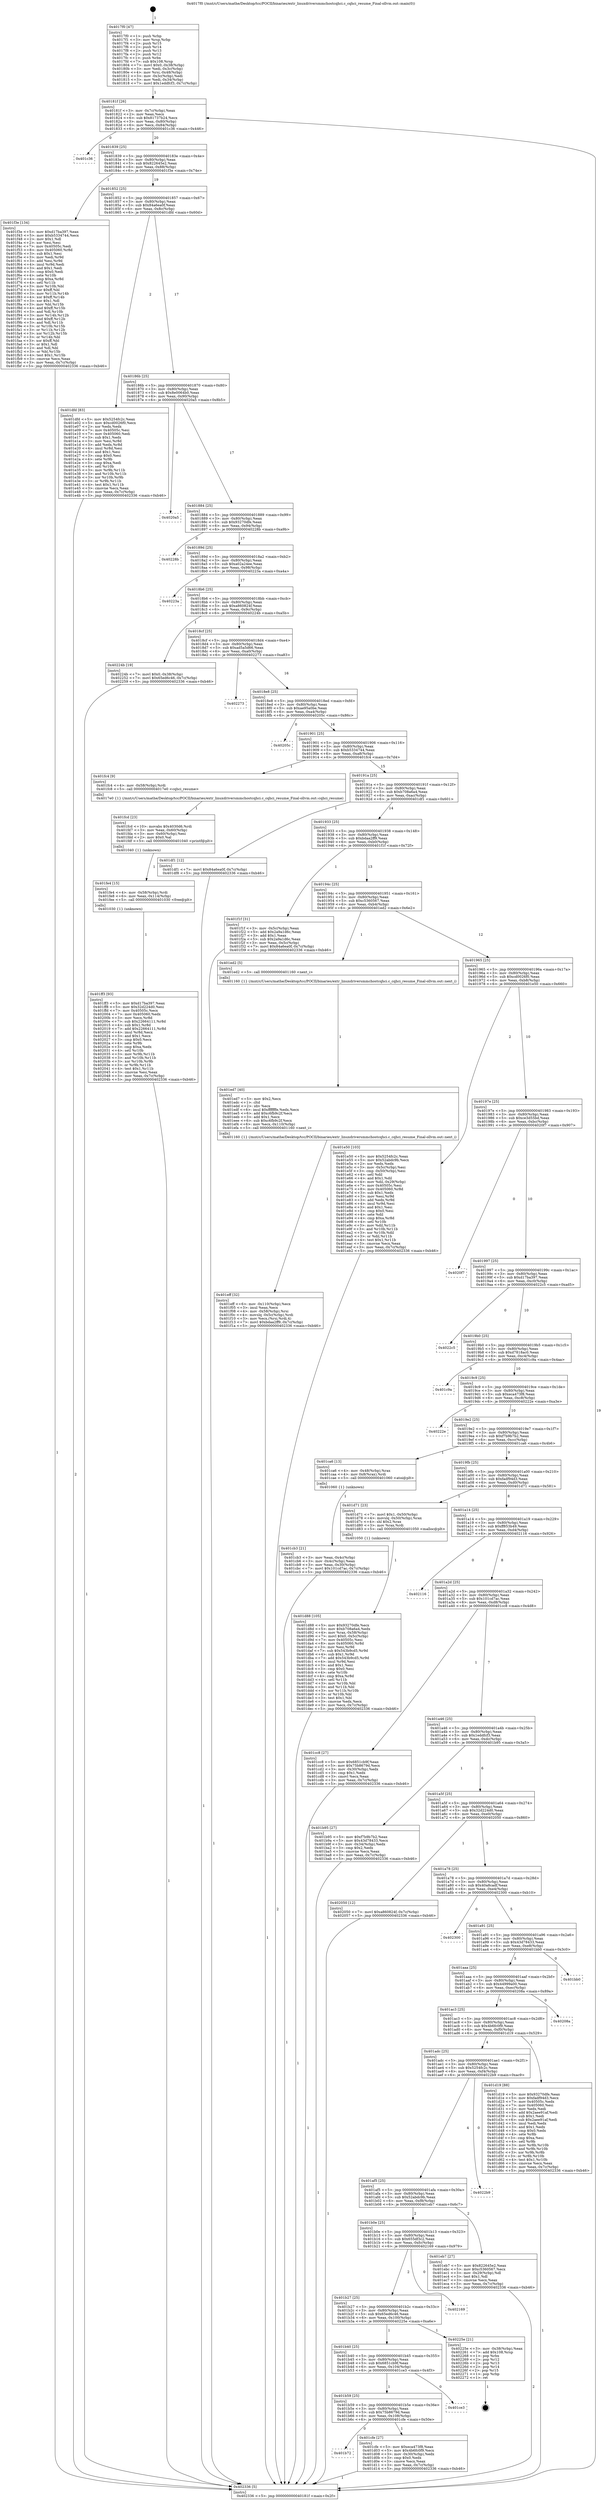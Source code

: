 digraph "0x4017f0" {
  label = "0x4017f0 (/mnt/c/Users/mathe/Desktop/tcc/POCII/binaries/extr_linuxdriversmmchostcqhci.c_cqhci_resume_Final-ollvm.out::main(0))"
  labelloc = "t"
  node[shape=record]

  Entry [label="",width=0.3,height=0.3,shape=circle,fillcolor=black,style=filled]
  "0x40181f" [label="{
     0x40181f [26]\l
     | [instrs]\l
     &nbsp;&nbsp;0x40181f \<+3\>: mov -0x7c(%rbp),%eax\l
     &nbsp;&nbsp;0x401822 \<+2\>: mov %eax,%ecx\l
     &nbsp;&nbsp;0x401824 \<+6\>: sub $0x81737b24,%ecx\l
     &nbsp;&nbsp;0x40182a \<+3\>: mov %eax,-0x80(%rbp)\l
     &nbsp;&nbsp;0x40182d \<+6\>: mov %ecx,-0x84(%rbp)\l
     &nbsp;&nbsp;0x401833 \<+6\>: je 0000000000401c36 \<main+0x446\>\l
  }"]
  "0x401c36" [label="{
     0x401c36\l
  }", style=dashed]
  "0x401839" [label="{
     0x401839 [25]\l
     | [instrs]\l
     &nbsp;&nbsp;0x401839 \<+5\>: jmp 000000000040183e \<main+0x4e\>\l
     &nbsp;&nbsp;0x40183e \<+3\>: mov -0x80(%rbp),%eax\l
     &nbsp;&nbsp;0x401841 \<+5\>: sub $0x822645e2,%eax\l
     &nbsp;&nbsp;0x401846 \<+6\>: mov %eax,-0x88(%rbp)\l
     &nbsp;&nbsp;0x40184c \<+6\>: je 0000000000401f3e \<main+0x74e\>\l
  }"]
  Exit [label="",width=0.3,height=0.3,shape=circle,fillcolor=black,style=filled,peripheries=2]
  "0x401f3e" [label="{
     0x401f3e [134]\l
     | [instrs]\l
     &nbsp;&nbsp;0x401f3e \<+5\>: mov $0xd17ba397,%eax\l
     &nbsp;&nbsp;0x401f43 \<+5\>: mov $0xb5334744,%ecx\l
     &nbsp;&nbsp;0x401f48 \<+2\>: mov $0x1,%dl\l
     &nbsp;&nbsp;0x401f4a \<+2\>: xor %esi,%esi\l
     &nbsp;&nbsp;0x401f4c \<+7\>: mov 0x40505c,%edi\l
     &nbsp;&nbsp;0x401f53 \<+8\>: mov 0x405060,%r8d\l
     &nbsp;&nbsp;0x401f5b \<+3\>: sub $0x1,%esi\l
     &nbsp;&nbsp;0x401f5e \<+3\>: mov %edi,%r9d\l
     &nbsp;&nbsp;0x401f61 \<+3\>: add %esi,%r9d\l
     &nbsp;&nbsp;0x401f64 \<+4\>: imul %r9d,%edi\l
     &nbsp;&nbsp;0x401f68 \<+3\>: and $0x1,%edi\l
     &nbsp;&nbsp;0x401f6b \<+3\>: cmp $0x0,%edi\l
     &nbsp;&nbsp;0x401f6e \<+4\>: sete %r10b\l
     &nbsp;&nbsp;0x401f72 \<+4\>: cmp $0xa,%r8d\l
     &nbsp;&nbsp;0x401f76 \<+4\>: setl %r11b\l
     &nbsp;&nbsp;0x401f7a \<+3\>: mov %r10b,%bl\l
     &nbsp;&nbsp;0x401f7d \<+3\>: xor $0xff,%bl\l
     &nbsp;&nbsp;0x401f80 \<+3\>: mov %r11b,%r14b\l
     &nbsp;&nbsp;0x401f83 \<+4\>: xor $0xff,%r14b\l
     &nbsp;&nbsp;0x401f87 \<+3\>: xor $0x1,%dl\l
     &nbsp;&nbsp;0x401f8a \<+3\>: mov %bl,%r15b\l
     &nbsp;&nbsp;0x401f8d \<+4\>: and $0xff,%r15b\l
     &nbsp;&nbsp;0x401f91 \<+3\>: and %dl,%r10b\l
     &nbsp;&nbsp;0x401f94 \<+3\>: mov %r14b,%r12b\l
     &nbsp;&nbsp;0x401f97 \<+4\>: and $0xff,%r12b\l
     &nbsp;&nbsp;0x401f9b \<+3\>: and %dl,%r11b\l
     &nbsp;&nbsp;0x401f9e \<+3\>: or %r10b,%r15b\l
     &nbsp;&nbsp;0x401fa1 \<+3\>: or %r11b,%r12b\l
     &nbsp;&nbsp;0x401fa4 \<+3\>: xor %r12b,%r15b\l
     &nbsp;&nbsp;0x401fa7 \<+3\>: or %r14b,%bl\l
     &nbsp;&nbsp;0x401faa \<+3\>: xor $0xff,%bl\l
     &nbsp;&nbsp;0x401fad \<+3\>: or $0x1,%dl\l
     &nbsp;&nbsp;0x401fb0 \<+2\>: and %dl,%bl\l
     &nbsp;&nbsp;0x401fb2 \<+3\>: or %bl,%r15b\l
     &nbsp;&nbsp;0x401fb5 \<+4\>: test $0x1,%r15b\l
     &nbsp;&nbsp;0x401fb9 \<+3\>: cmovne %ecx,%eax\l
     &nbsp;&nbsp;0x401fbc \<+3\>: mov %eax,-0x7c(%rbp)\l
     &nbsp;&nbsp;0x401fbf \<+5\>: jmp 0000000000402336 \<main+0xb46\>\l
  }"]
  "0x401852" [label="{
     0x401852 [25]\l
     | [instrs]\l
     &nbsp;&nbsp;0x401852 \<+5\>: jmp 0000000000401857 \<main+0x67\>\l
     &nbsp;&nbsp;0x401857 \<+3\>: mov -0x80(%rbp),%eax\l
     &nbsp;&nbsp;0x40185a \<+5\>: sub $0x84a6ea0f,%eax\l
     &nbsp;&nbsp;0x40185f \<+6\>: mov %eax,-0x8c(%rbp)\l
     &nbsp;&nbsp;0x401865 \<+6\>: je 0000000000401dfd \<main+0x60d\>\l
  }"]
  "0x401ff3" [label="{
     0x401ff3 [93]\l
     | [instrs]\l
     &nbsp;&nbsp;0x401ff3 \<+5\>: mov $0xd17ba397,%eax\l
     &nbsp;&nbsp;0x401ff8 \<+5\>: mov $0x32d224d0,%esi\l
     &nbsp;&nbsp;0x401ffd \<+7\>: mov 0x40505c,%ecx\l
     &nbsp;&nbsp;0x402004 \<+7\>: mov 0x405060,%edx\l
     &nbsp;&nbsp;0x40200b \<+3\>: mov %ecx,%r8d\l
     &nbsp;&nbsp;0x40200e \<+7\>: sub $0x22664111,%r8d\l
     &nbsp;&nbsp;0x402015 \<+4\>: sub $0x1,%r8d\l
     &nbsp;&nbsp;0x402019 \<+7\>: add $0x22664111,%r8d\l
     &nbsp;&nbsp;0x402020 \<+4\>: imul %r8d,%ecx\l
     &nbsp;&nbsp;0x402024 \<+3\>: and $0x1,%ecx\l
     &nbsp;&nbsp;0x402027 \<+3\>: cmp $0x0,%ecx\l
     &nbsp;&nbsp;0x40202a \<+4\>: sete %r9b\l
     &nbsp;&nbsp;0x40202e \<+3\>: cmp $0xa,%edx\l
     &nbsp;&nbsp;0x402031 \<+4\>: setl %r10b\l
     &nbsp;&nbsp;0x402035 \<+3\>: mov %r9b,%r11b\l
     &nbsp;&nbsp;0x402038 \<+3\>: and %r10b,%r11b\l
     &nbsp;&nbsp;0x40203b \<+3\>: xor %r10b,%r9b\l
     &nbsp;&nbsp;0x40203e \<+3\>: or %r9b,%r11b\l
     &nbsp;&nbsp;0x402041 \<+4\>: test $0x1,%r11b\l
     &nbsp;&nbsp;0x402045 \<+3\>: cmovne %esi,%eax\l
     &nbsp;&nbsp;0x402048 \<+3\>: mov %eax,-0x7c(%rbp)\l
     &nbsp;&nbsp;0x40204b \<+5\>: jmp 0000000000402336 \<main+0xb46\>\l
  }"]
  "0x401dfd" [label="{
     0x401dfd [83]\l
     | [instrs]\l
     &nbsp;&nbsp;0x401dfd \<+5\>: mov $0x5254fc2c,%eax\l
     &nbsp;&nbsp;0x401e02 \<+5\>: mov $0xcd0026f0,%ecx\l
     &nbsp;&nbsp;0x401e07 \<+2\>: xor %edx,%edx\l
     &nbsp;&nbsp;0x401e09 \<+7\>: mov 0x40505c,%esi\l
     &nbsp;&nbsp;0x401e10 \<+7\>: mov 0x405060,%edi\l
     &nbsp;&nbsp;0x401e17 \<+3\>: sub $0x1,%edx\l
     &nbsp;&nbsp;0x401e1a \<+3\>: mov %esi,%r8d\l
     &nbsp;&nbsp;0x401e1d \<+3\>: add %edx,%r8d\l
     &nbsp;&nbsp;0x401e20 \<+4\>: imul %r8d,%esi\l
     &nbsp;&nbsp;0x401e24 \<+3\>: and $0x1,%esi\l
     &nbsp;&nbsp;0x401e27 \<+3\>: cmp $0x0,%esi\l
     &nbsp;&nbsp;0x401e2a \<+4\>: sete %r9b\l
     &nbsp;&nbsp;0x401e2e \<+3\>: cmp $0xa,%edi\l
     &nbsp;&nbsp;0x401e31 \<+4\>: setl %r10b\l
     &nbsp;&nbsp;0x401e35 \<+3\>: mov %r9b,%r11b\l
     &nbsp;&nbsp;0x401e38 \<+3\>: and %r10b,%r11b\l
     &nbsp;&nbsp;0x401e3b \<+3\>: xor %r10b,%r9b\l
     &nbsp;&nbsp;0x401e3e \<+3\>: or %r9b,%r11b\l
     &nbsp;&nbsp;0x401e41 \<+4\>: test $0x1,%r11b\l
     &nbsp;&nbsp;0x401e45 \<+3\>: cmovne %ecx,%eax\l
     &nbsp;&nbsp;0x401e48 \<+3\>: mov %eax,-0x7c(%rbp)\l
     &nbsp;&nbsp;0x401e4b \<+5\>: jmp 0000000000402336 \<main+0xb46\>\l
  }"]
  "0x40186b" [label="{
     0x40186b [25]\l
     | [instrs]\l
     &nbsp;&nbsp;0x40186b \<+5\>: jmp 0000000000401870 \<main+0x80\>\l
     &nbsp;&nbsp;0x401870 \<+3\>: mov -0x80(%rbp),%eax\l
     &nbsp;&nbsp;0x401873 \<+5\>: sub $0x8e0064b0,%eax\l
     &nbsp;&nbsp;0x401878 \<+6\>: mov %eax,-0x90(%rbp)\l
     &nbsp;&nbsp;0x40187e \<+6\>: je 00000000004020a5 \<main+0x8b5\>\l
  }"]
  "0x401fe4" [label="{
     0x401fe4 [15]\l
     | [instrs]\l
     &nbsp;&nbsp;0x401fe4 \<+4\>: mov -0x58(%rbp),%rdi\l
     &nbsp;&nbsp;0x401fe8 \<+6\>: mov %eax,-0x114(%rbp)\l
     &nbsp;&nbsp;0x401fee \<+5\>: call 0000000000401030 \<free@plt\>\l
     | [calls]\l
     &nbsp;&nbsp;0x401030 \{1\} (unknown)\l
  }"]
  "0x4020a5" [label="{
     0x4020a5\l
  }", style=dashed]
  "0x401884" [label="{
     0x401884 [25]\l
     | [instrs]\l
     &nbsp;&nbsp;0x401884 \<+5\>: jmp 0000000000401889 \<main+0x99\>\l
     &nbsp;&nbsp;0x401889 \<+3\>: mov -0x80(%rbp),%eax\l
     &nbsp;&nbsp;0x40188c \<+5\>: sub $0x93270dfe,%eax\l
     &nbsp;&nbsp;0x401891 \<+6\>: mov %eax,-0x94(%rbp)\l
     &nbsp;&nbsp;0x401897 \<+6\>: je 000000000040228b \<main+0xa9b\>\l
  }"]
  "0x401fcd" [label="{
     0x401fcd [23]\l
     | [instrs]\l
     &nbsp;&nbsp;0x401fcd \<+10\>: movabs $0x4030d6,%rdi\l
     &nbsp;&nbsp;0x401fd7 \<+3\>: mov %eax,-0x60(%rbp)\l
     &nbsp;&nbsp;0x401fda \<+3\>: mov -0x60(%rbp),%esi\l
     &nbsp;&nbsp;0x401fdd \<+2\>: mov $0x0,%al\l
     &nbsp;&nbsp;0x401fdf \<+5\>: call 0000000000401040 \<printf@plt\>\l
     | [calls]\l
     &nbsp;&nbsp;0x401040 \{1\} (unknown)\l
  }"]
  "0x40228b" [label="{
     0x40228b\l
  }", style=dashed]
  "0x40189d" [label="{
     0x40189d [25]\l
     | [instrs]\l
     &nbsp;&nbsp;0x40189d \<+5\>: jmp 00000000004018a2 \<main+0xb2\>\l
     &nbsp;&nbsp;0x4018a2 \<+3\>: mov -0x80(%rbp),%eax\l
     &nbsp;&nbsp;0x4018a5 \<+5\>: sub $0xa02a24ee,%eax\l
     &nbsp;&nbsp;0x4018aa \<+6\>: mov %eax,-0x98(%rbp)\l
     &nbsp;&nbsp;0x4018b0 \<+6\>: je 000000000040223a \<main+0xa4a\>\l
  }"]
  "0x401eff" [label="{
     0x401eff [32]\l
     | [instrs]\l
     &nbsp;&nbsp;0x401eff \<+6\>: mov -0x110(%rbp),%ecx\l
     &nbsp;&nbsp;0x401f05 \<+3\>: imul %eax,%ecx\l
     &nbsp;&nbsp;0x401f08 \<+4\>: mov -0x58(%rbp),%rsi\l
     &nbsp;&nbsp;0x401f0c \<+4\>: movslq -0x5c(%rbp),%rdi\l
     &nbsp;&nbsp;0x401f10 \<+3\>: mov %ecx,(%rsi,%rdi,4)\l
     &nbsp;&nbsp;0x401f13 \<+7\>: movl $0xbdaa2ff9,-0x7c(%rbp)\l
     &nbsp;&nbsp;0x401f1a \<+5\>: jmp 0000000000402336 \<main+0xb46\>\l
  }"]
  "0x40223a" [label="{
     0x40223a\l
  }", style=dashed]
  "0x4018b6" [label="{
     0x4018b6 [25]\l
     | [instrs]\l
     &nbsp;&nbsp;0x4018b6 \<+5\>: jmp 00000000004018bb \<main+0xcb\>\l
     &nbsp;&nbsp;0x4018bb \<+3\>: mov -0x80(%rbp),%eax\l
     &nbsp;&nbsp;0x4018be \<+5\>: sub $0xa860824f,%eax\l
     &nbsp;&nbsp;0x4018c3 \<+6\>: mov %eax,-0x9c(%rbp)\l
     &nbsp;&nbsp;0x4018c9 \<+6\>: je 000000000040224b \<main+0xa5b\>\l
  }"]
  "0x401ed7" [label="{
     0x401ed7 [40]\l
     | [instrs]\l
     &nbsp;&nbsp;0x401ed7 \<+5\>: mov $0x2,%ecx\l
     &nbsp;&nbsp;0x401edc \<+1\>: cltd\l
     &nbsp;&nbsp;0x401edd \<+2\>: idiv %ecx\l
     &nbsp;&nbsp;0x401edf \<+6\>: imul $0xfffffffe,%edx,%ecx\l
     &nbsp;&nbsp;0x401ee5 \<+6\>: add $0xc6fb9c2f,%ecx\l
     &nbsp;&nbsp;0x401eeb \<+3\>: add $0x1,%ecx\l
     &nbsp;&nbsp;0x401eee \<+6\>: sub $0xc6fb9c2f,%ecx\l
     &nbsp;&nbsp;0x401ef4 \<+6\>: mov %ecx,-0x110(%rbp)\l
     &nbsp;&nbsp;0x401efa \<+5\>: call 0000000000401160 \<next_i\>\l
     | [calls]\l
     &nbsp;&nbsp;0x401160 \{1\} (/mnt/c/Users/mathe/Desktop/tcc/POCII/binaries/extr_linuxdriversmmchostcqhci.c_cqhci_resume_Final-ollvm.out::next_i)\l
  }"]
  "0x40224b" [label="{
     0x40224b [19]\l
     | [instrs]\l
     &nbsp;&nbsp;0x40224b \<+7\>: movl $0x0,-0x38(%rbp)\l
     &nbsp;&nbsp;0x402252 \<+7\>: movl $0x65ed6c46,-0x7c(%rbp)\l
     &nbsp;&nbsp;0x402259 \<+5\>: jmp 0000000000402336 \<main+0xb46\>\l
  }"]
  "0x4018cf" [label="{
     0x4018cf [25]\l
     | [instrs]\l
     &nbsp;&nbsp;0x4018cf \<+5\>: jmp 00000000004018d4 \<main+0xe4\>\l
     &nbsp;&nbsp;0x4018d4 \<+3\>: mov -0x80(%rbp),%eax\l
     &nbsp;&nbsp;0x4018d7 \<+5\>: sub $0xad5a5d66,%eax\l
     &nbsp;&nbsp;0x4018dc \<+6\>: mov %eax,-0xa0(%rbp)\l
     &nbsp;&nbsp;0x4018e2 \<+6\>: je 0000000000402273 \<main+0xa83\>\l
  }"]
  "0x401d88" [label="{
     0x401d88 [105]\l
     | [instrs]\l
     &nbsp;&nbsp;0x401d88 \<+5\>: mov $0x93270dfe,%ecx\l
     &nbsp;&nbsp;0x401d8d \<+5\>: mov $0xb708a6a4,%edx\l
     &nbsp;&nbsp;0x401d92 \<+4\>: mov %rax,-0x58(%rbp)\l
     &nbsp;&nbsp;0x401d96 \<+7\>: movl $0x0,-0x5c(%rbp)\l
     &nbsp;&nbsp;0x401d9d \<+7\>: mov 0x40505c,%esi\l
     &nbsp;&nbsp;0x401da4 \<+8\>: mov 0x405060,%r8d\l
     &nbsp;&nbsp;0x401dac \<+3\>: mov %esi,%r9d\l
     &nbsp;&nbsp;0x401daf \<+7\>: sub $0x543b9cd5,%r9d\l
     &nbsp;&nbsp;0x401db6 \<+4\>: sub $0x1,%r9d\l
     &nbsp;&nbsp;0x401dba \<+7\>: add $0x543b9cd5,%r9d\l
     &nbsp;&nbsp;0x401dc1 \<+4\>: imul %r9d,%esi\l
     &nbsp;&nbsp;0x401dc5 \<+3\>: and $0x1,%esi\l
     &nbsp;&nbsp;0x401dc8 \<+3\>: cmp $0x0,%esi\l
     &nbsp;&nbsp;0x401dcb \<+4\>: sete %r10b\l
     &nbsp;&nbsp;0x401dcf \<+4\>: cmp $0xa,%r8d\l
     &nbsp;&nbsp;0x401dd3 \<+4\>: setl %r11b\l
     &nbsp;&nbsp;0x401dd7 \<+3\>: mov %r10b,%bl\l
     &nbsp;&nbsp;0x401dda \<+3\>: and %r11b,%bl\l
     &nbsp;&nbsp;0x401ddd \<+3\>: xor %r11b,%r10b\l
     &nbsp;&nbsp;0x401de0 \<+3\>: or %r10b,%bl\l
     &nbsp;&nbsp;0x401de3 \<+3\>: test $0x1,%bl\l
     &nbsp;&nbsp;0x401de6 \<+3\>: cmovne %edx,%ecx\l
     &nbsp;&nbsp;0x401de9 \<+3\>: mov %ecx,-0x7c(%rbp)\l
     &nbsp;&nbsp;0x401dec \<+5\>: jmp 0000000000402336 \<main+0xb46\>\l
  }"]
  "0x402273" [label="{
     0x402273\l
  }", style=dashed]
  "0x4018e8" [label="{
     0x4018e8 [25]\l
     | [instrs]\l
     &nbsp;&nbsp;0x4018e8 \<+5\>: jmp 00000000004018ed \<main+0xfd\>\l
     &nbsp;&nbsp;0x4018ed \<+3\>: mov -0x80(%rbp),%eax\l
     &nbsp;&nbsp;0x4018f0 \<+5\>: sub $0xae95a0be,%eax\l
     &nbsp;&nbsp;0x4018f5 \<+6\>: mov %eax,-0xa4(%rbp)\l
     &nbsp;&nbsp;0x4018fb \<+6\>: je 000000000040205c \<main+0x86c\>\l
  }"]
  "0x401b72" [label="{
     0x401b72\l
  }", style=dashed]
  "0x40205c" [label="{
     0x40205c\l
  }", style=dashed]
  "0x401901" [label="{
     0x401901 [25]\l
     | [instrs]\l
     &nbsp;&nbsp;0x401901 \<+5\>: jmp 0000000000401906 \<main+0x116\>\l
     &nbsp;&nbsp;0x401906 \<+3\>: mov -0x80(%rbp),%eax\l
     &nbsp;&nbsp;0x401909 \<+5\>: sub $0xb5334744,%eax\l
     &nbsp;&nbsp;0x40190e \<+6\>: mov %eax,-0xa8(%rbp)\l
     &nbsp;&nbsp;0x401914 \<+6\>: je 0000000000401fc4 \<main+0x7d4\>\l
  }"]
  "0x401cfe" [label="{
     0x401cfe [27]\l
     | [instrs]\l
     &nbsp;&nbsp;0x401cfe \<+5\>: mov $0xeca473f8,%eax\l
     &nbsp;&nbsp;0x401d03 \<+5\>: mov $0x4b6fc0f9,%ecx\l
     &nbsp;&nbsp;0x401d08 \<+3\>: mov -0x30(%rbp),%edx\l
     &nbsp;&nbsp;0x401d0b \<+3\>: cmp $0x0,%edx\l
     &nbsp;&nbsp;0x401d0e \<+3\>: cmove %ecx,%eax\l
     &nbsp;&nbsp;0x401d11 \<+3\>: mov %eax,-0x7c(%rbp)\l
     &nbsp;&nbsp;0x401d14 \<+5\>: jmp 0000000000402336 \<main+0xb46\>\l
  }"]
  "0x401fc4" [label="{
     0x401fc4 [9]\l
     | [instrs]\l
     &nbsp;&nbsp;0x401fc4 \<+4\>: mov -0x58(%rbp),%rdi\l
     &nbsp;&nbsp;0x401fc8 \<+5\>: call 00000000004017e0 \<cqhci_resume\>\l
     | [calls]\l
     &nbsp;&nbsp;0x4017e0 \{1\} (/mnt/c/Users/mathe/Desktop/tcc/POCII/binaries/extr_linuxdriversmmchostcqhci.c_cqhci_resume_Final-ollvm.out::cqhci_resume)\l
  }"]
  "0x40191a" [label="{
     0x40191a [25]\l
     | [instrs]\l
     &nbsp;&nbsp;0x40191a \<+5\>: jmp 000000000040191f \<main+0x12f\>\l
     &nbsp;&nbsp;0x40191f \<+3\>: mov -0x80(%rbp),%eax\l
     &nbsp;&nbsp;0x401922 \<+5\>: sub $0xb708a6a4,%eax\l
     &nbsp;&nbsp;0x401927 \<+6\>: mov %eax,-0xac(%rbp)\l
     &nbsp;&nbsp;0x40192d \<+6\>: je 0000000000401df1 \<main+0x601\>\l
  }"]
  "0x401b59" [label="{
     0x401b59 [25]\l
     | [instrs]\l
     &nbsp;&nbsp;0x401b59 \<+5\>: jmp 0000000000401b5e \<main+0x36e\>\l
     &nbsp;&nbsp;0x401b5e \<+3\>: mov -0x80(%rbp),%eax\l
     &nbsp;&nbsp;0x401b61 \<+5\>: sub $0x75b8679d,%eax\l
     &nbsp;&nbsp;0x401b66 \<+6\>: mov %eax,-0x108(%rbp)\l
     &nbsp;&nbsp;0x401b6c \<+6\>: je 0000000000401cfe \<main+0x50e\>\l
  }"]
  "0x401df1" [label="{
     0x401df1 [12]\l
     | [instrs]\l
     &nbsp;&nbsp;0x401df1 \<+7\>: movl $0x84a6ea0f,-0x7c(%rbp)\l
     &nbsp;&nbsp;0x401df8 \<+5\>: jmp 0000000000402336 \<main+0xb46\>\l
  }"]
  "0x401933" [label="{
     0x401933 [25]\l
     | [instrs]\l
     &nbsp;&nbsp;0x401933 \<+5\>: jmp 0000000000401938 \<main+0x148\>\l
     &nbsp;&nbsp;0x401938 \<+3\>: mov -0x80(%rbp),%eax\l
     &nbsp;&nbsp;0x40193b \<+5\>: sub $0xbdaa2ff9,%eax\l
     &nbsp;&nbsp;0x401940 \<+6\>: mov %eax,-0xb0(%rbp)\l
     &nbsp;&nbsp;0x401946 \<+6\>: je 0000000000401f1f \<main+0x72f\>\l
  }"]
  "0x401ce3" [label="{
     0x401ce3\l
  }", style=dashed]
  "0x401f1f" [label="{
     0x401f1f [31]\l
     | [instrs]\l
     &nbsp;&nbsp;0x401f1f \<+3\>: mov -0x5c(%rbp),%eax\l
     &nbsp;&nbsp;0x401f22 \<+5\>: add $0x2a9a1d6c,%eax\l
     &nbsp;&nbsp;0x401f27 \<+3\>: add $0x1,%eax\l
     &nbsp;&nbsp;0x401f2a \<+5\>: sub $0x2a9a1d6c,%eax\l
     &nbsp;&nbsp;0x401f2f \<+3\>: mov %eax,-0x5c(%rbp)\l
     &nbsp;&nbsp;0x401f32 \<+7\>: movl $0x84a6ea0f,-0x7c(%rbp)\l
     &nbsp;&nbsp;0x401f39 \<+5\>: jmp 0000000000402336 \<main+0xb46\>\l
  }"]
  "0x40194c" [label="{
     0x40194c [25]\l
     | [instrs]\l
     &nbsp;&nbsp;0x40194c \<+5\>: jmp 0000000000401951 \<main+0x161\>\l
     &nbsp;&nbsp;0x401951 \<+3\>: mov -0x80(%rbp),%eax\l
     &nbsp;&nbsp;0x401954 \<+5\>: sub $0xc5360567,%eax\l
     &nbsp;&nbsp;0x401959 \<+6\>: mov %eax,-0xb4(%rbp)\l
     &nbsp;&nbsp;0x40195f \<+6\>: je 0000000000401ed2 \<main+0x6e2\>\l
  }"]
  "0x401b40" [label="{
     0x401b40 [25]\l
     | [instrs]\l
     &nbsp;&nbsp;0x401b40 \<+5\>: jmp 0000000000401b45 \<main+0x355\>\l
     &nbsp;&nbsp;0x401b45 \<+3\>: mov -0x80(%rbp),%eax\l
     &nbsp;&nbsp;0x401b48 \<+5\>: sub $0x6851cb9f,%eax\l
     &nbsp;&nbsp;0x401b4d \<+6\>: mov %eax,-0x104(%rbp)\l
     &nbsp;&nbsp;0x401b53 \<+6\>: je 0000000000401ce3 \<main+0x4f3\>\l
  }"]
  "0x401ed2" [label="{
     0x401ed2 [5]\l
     | [instrs]\l
     &nbsp;&nbsp;0x401ed2 \<+5\>: call 0000000000401160 \<next_i\>\l
     | [calls]\l
     &nbsp;&nbsp;0x401160 \{1\} (/mnt/c/Users/mathe/Desktop/tcc/POCII/binaries/extr_linuxdriversmmchostcqhci.c_cqhci_resume_Final-ollvm.out::next_i)\l
  }"]
  "0x401965" [label="{
     0x401965 [25]\l
     | [instrs]\l
     &nbsp;&nbsp;0x401965 \<+5\>: jmp 000000000040196a \<main+0x17a\>\l
     &nbsp;&nbsp;0x40196a \<+3\>: mov -0x80(%rbp),%eax\l
     &nbsp;&nbsp;0x40196d \<+5\>: sub $0xcd0026f0,%eax\l
     &nbsp;&nbsp;0x401972 \<+6\>: mov %eax,-0xb8(%rbp)\l
     &nbsp;&nbsp;0x401978 \<+6\>: je 0000000000401e50 \<main+0x660\>\l
  }"]
  "0x40225e" [label="{
     0x40225e [21]\l
     | [instrs]\l
     &nbsp;&nbsp;0x40225e \<+3\>: mov -0x38(%rbp),%eax\l
     &nbsp;&nbsp;0x402261 \<+7\>: add $0x108,%rsp\l
     &nbsp;&nbsp;0x402268 \<+1\>: pop %rbx\l
     &nbsp;&nbsp;0x402269 \<+2\>: pop %r12\l
     &nbsp;&nbsp;0x40226b \<+2\>: pop %r13\l
     &nbsp;&nbsp;0x40226d \<+2\>: pop %r14\l
     &nbsp;&nbsp;0x40226f \<+2\>: pop %r15\l
     &nbsp;&nbsp;0x402271 \<+1\>: pop %rbp\l
     &nbsp;&nbsp;0x402272 \<+1\>: ret\l
  }"]
  "0x401e50" [label="{
     0x401e50 [103]\l
     | [instrs]\l
     &nbsp;&nbsp;0x401e50 \<+5\>: mov $0x5254fc2c,%eax\l
     &nbsp;&nbsp;0x401e55 \<+5\>: mov $0x52abdc9b,%ecx\l
     &nbsp;&nbsp;0x401e5a \<+2\>: xor %edx,%edx\l
     &nbsp;&nbsp;0x401e5c \<+3\>: mov -0x5c(%rbp),%esi\l
     &nbsp;&nbsp;0x401e5f \<+3\>: cmp -0x50(%rbp),%esi\l
     &nbsp;&nbsp;0x401e62 \<+4\>: setl %dil\l
     &nbsp;&nbsp;0x401e66 \<+4\>: and $0x1,%dil\l
     &nbsp;&nbsp;0x401e6a \<+4\>: mov %dil,-0x29(%rbp)\l
     &nbsp;&nbsp;0x401e6e \<+7\>: mov 0x40505c,%esi\l
     &nbsp;&nbsp;0x401e75 \<+8\>: mov 0x405060,%r8d\l
     &nbsp;&nbsp;0x401e7d \<+3\>: sub $0x1,%edx\l
     &nbsp;&nbsp;0x401e80 \<+3\>: mov %esi,%r9d\l
     &nbsp;&nbsp;0x401e83 \<+3\>: add %edx,%r9d\l
     &nbsp;&nbsp;0x401e86 \<+4\>: imul %r9d,%esi\l
     &nbsp;&nbsp;0x401e8a \<+3\>: and $0x1,%esi\l
     &nbsp;&nbsp;0x401e8d \<+3\>: cmp $0x0,%esi\l
     &nbsp;&nbsp;0x401e90 \<+4\>: sete %dil\l
     &nbsp;&nbsp;0x401e94 \<+4\>: cmp $0xa,%r8d\l
     &nbsp;&nbsp;0x401e98 \<+4\>: setl %r10b\l
     &nbsp;&nbsp;0x401e9c \<+3\>: mov %dil,%r11b\l
     &nbsp;&nbsp;0x401e9f \<+3\>: and %r10b,%r11b\l
     &nbsp;&nbsp;0x401ea2 \<+3\>: xor %r10b,%dil\l
     &nbsp;&nbsp;0x401ea5 \<+3\>: or %dil,%r11b\l
     &nbsp;&nbsp;0x401ea8 \<+4\>: test $0x1,%r11b\l
     &nbsp;&nbsp;0x401eac \<+3\>: cmovne %ecx,%eax\l
     &nbsp;&nbsp;0x401eaf \<+3\>: mov %eax,-0x7c(%rbp)\l
     &nbsp;&nbsp;0x401eb2 \<+5\>: jmp 0000000000402336 \<main+0xb46\>\l
  }"]
  "0x40197e" [label="{
     0x40197e [25]\l
     | [instrs]\l
     &nbsp;&nbsp;0x40197e \<+5\>: jmp 0000000000401983 \<main+0x193\>\l
     &nbsp;&nbsp;0x401983 \<+3\>: mov -0x80(%rbp),%eax\l
     &nbsp;&nbsp;0x401986 \<+5\>: sub $0xce3d55bd,%eax\l
     &nbsp;&nbsp;0x40198b \<+6\>: mov %eax,-0xbc(%rbp)\l
     &nbsp;&nbsp;0x401991 \<+6\>: je 00000000004020f7 \<main+0x907\>\l
  }"]
  "0x401b27" [label="{
     0x401b27 [25]\l
     | [instrs]\l
     &nbsp;&nbsp;0x401b27 \<+5\>: jmp 0000000000401b2c \<main+0x33c\>\l
     &nbsp;&nbsp;0x401b2c \<+3\>: mov -0x80(%rbp),%eax\l
     &nbsp;&nbsp;0x401b2f \<+5\>: sub $0x65ed6c46,%eax\l
     &nbsp;&nbsp;0x401b34 \<+6\>: mov %eax,-0x100(%rbp)\l
     &nbsp;&nbsp;0x401b3a \<+6\>: je 000000000040225e \<main+0xa6e\>\l
  }"]
  "0x4020f7" [label="{
     0x4020f7\l
  }", style=dashed]
  "0x401997" [label="{
     0x401997 [25]\l
     | [instrs]\l
     &nbsp;&nbsp;0x401997 \<+5\>: jmp 000000000040199c \<main+0x1ac\>\l
     &nbsp;&nbsp;0x40199c \<+3\>: mov -0x80(%rbp),%eax\l
     &nbsp;&nbsp;0x40199f \<+5\>: sub $0xd17ba397,%eax\l
     &nbsp;&nbsp;0x4019a4 \<+6\>: mov %eax,-0xc0(%rbp)\l
     &nbsp;&nbsp;0x4019aa \<+6\>: je 00000000004022c5 \<main+0xad5\>\l
  }"]
  "0x402169" [label="{
     0x402169\l
  }", style=dashed]
  "0x4022c5" [label="{
     0x4022c5\l
  }", style=dashed]
  "0x4019b0" [label="{
     0x4019b0 [25]\l
     | [instrs]\l
     &nbsp;&nbsp;0x4019b0 \<+5\>: jmp 00000000004019b5 \<main+0x1c5\>\l
     &nbsp;&nbsp;0x4019b5 \<+3\>: mov -0x80(%rbp),%eax\l
     &nbsp;&nbsp;0x4019b8 \<+5\>: sub $0xd7818ac0,%eax\l
     &nbsp;&nbsp;0x4019bd \<+6\>: mov %eax,-0xc4(%rbp)\l
     &nbsp;&nbsp;0x4019c3 \<+6\>: je 0000000000401c9a \<main+0x4aa\>\l
  }"]
  "0x401b0e" [label="{
     0x401b0e [25]\l
     | [instrs]\l
     &nbsp;&nbsp;0x401b0e \<+5\>: jmp 0000000000401b13 \<main+0x323\>\l
     &nbsp;&nbsp;0x401b13 \<+3\>: mov -0x80(%rbp),%eax\l
     &nbsp;&nbsp;0x401b16 \<+5\>: sub $0x655df3c2,%eax\l
     &nbsp;&nbsp;0x401b1b \<+6\>: mov %eax,-0xfc(%rbp)\l
     &nbsp;&nbsp;0x401b21 \<+6\>: je 0000000000402169 \<main+0x979\>\l
  }"]
  "0x401c9a" [label="{
     0x401c9a\l
  }", style=dashed]
  "0x4019c9" [label="{
     0x4019c9 [25]\l
     | [instrs]\l
     &nbsp;&nbsp;0x4019c9 \<+5\>: jmp 00000000004019ce \<main+0x1de\>\l
     &nbsp;&nbsp;0x4019ce \<+3\>: mov -0x80(%rbp),%eax\l
     &nbsp;&nbsp;0x4019d1 \<+5\>: sub $0xeca473f8,%eax\l
     &nbsp;&nbsp;0x4019d6 \<+6\>: mov %eax,-0xc8(%rbp)\l
     &nbsp;&nbsp;0x4019dc \<+6\>: je 000000000040222e \<main+0xa3e\>\l
  }"]
  "0x401eb7" [label="{
     0x401eb7 [27]\l
     | [instrs]\l
     &nbsp;&nbsp;0x401eb7 \<+5\>: mov $0x822645e2,%eax\l
     &nbsp;&nbsp;0x401ebc \<+5\>: mov $0xc5360567,%ecx\l
     &nbsp;&nbsp;0x401ec1 \<+3\>: mov -0x29(%rbp),%dl\l
     &nbsp;&nbsp;0x401ec4 \<+3\>: test $0x1,%dl\l
     &nbsp;&nbsp;0x401ec7 \<+3\>: cmovne %ecx,%eax\l
     &nbsp;&nbsp;0x401eca \<+3\>: mov %eax,-0x7c(%rbp)\l
     &nbsp;&nbsp;0x401ecd \<+5\>: jmp 0000000000402336 \<main+0xb46\>\l
  }"]
  "0x40222e" [label="{
     0x40222e\l
  }", style=dashed]
  "0x4019e2" [label="{
     0x4019e2 [25]\l
     | [instrs]\l
     &nbsp;&nbsp;0x4019e2 \<+5\>: jmp 00000000004019e7 \<main+0x1f7\>\l
     &nbsp;&nbsp;0x4019e7 \<+3\>: mov -0x80(%rbp),%eax\l
     &nbsp;&nbsp;0x4019ea \<+5\>: sub $0xf7b9b7b2,%eax\l
     &nbsp;&nbsp;0x4019ef \<+6\>: mov %eax,-0xcc(%rbp)\l
     &nbsp;&nbsp;0x4019f5 \<+6\>: je 0000000000401ca6 \<main+0x4b6\>\l
  }"]
  "0x401af5" [label="{
     0x401af5 [25]\l
     | [instrs]\l
     &nbsp;&nbsp;0x401af5 \<+5\>: jmp 0000000000401afa \<main+0x30a\>\l
     &nbsp;&nbsp;0x401afa \<+3\>: mov -0x80(%rbp),%eax\l
     &nbsp;&nbsp;0x401afd \<+5\>: sub $0x52abdc9b,%eax\l
     &nbsp;&nbsp;0x401b02 \<+6\>: mov %eax,-0xf8(%rbp)\l
     &nbsp;&nbsp;0x401b08 \<+6\>: je 0000000000401eb7 \<main+0x6c7\>\l
  }"]
  "0x401ca6" [label="{
     0x401ca6 [13]\l
     | [instrs]\l
     &nbsp;&nbsp;0x401ca6 \<+4\>: mov -0x48(%rbp),%rax\l
     &nbsp;&nbsp;0x401caa \<+4\>: mov 0x8(%rax),%rdi\l
     &nbsp;&nbsp;0x401cae \<+5\>: call 0000000000401060 \<atoi@plt\>\l
     | [calls]\l
     &nbsp;&nbsp;0x401060 \{1\} (unknown)\l
  }"]
  "0x4019fb" [label="{
     0x4019fb [25]\l
     | [instrs]\l
     &nbsp;&nbsp;0x4019fb \<+5\>: jmp 0000000000401a00 \<main+0x210\>\l
     &nbsp;&nbsp;0x401a00 \<+3\>: mov -0x80(%rbp),%eax\l
     &nbsp;&nbsp;0x401a03 \<+5\>: sub $0xfadf94d3,%eax\l
     &nbsp;&nbsp;0x401a08 \<+6\>: mov %eax,-0xd0(%rbp)\l
     &nbsp;&nbsp;0x401a0e \<+6\>: je 0000000000401d71 \<main+0x581\>\l
  }"]
  "0x4022b9" [label="{
     0x4022b9\l
  }", style=dashed]
  "0x401d71" [label="{
     0x401d71 [23]\l
     | [instrs]\l
     &nbsp;&nbsp;0x401d71 \<+7\>: movl $0x1,-0x50(%rbp)\l
     &nbsp;&nbsp;0x401d78 \<+4\>: movslq -0x50(%rbp),%rax\l
     &nbsp;&nbsp;0x401d7c \<+4\>: shl $0x2,%rax\l
     &nbsp;&nbsp;0x401d80 \<+3\>: mov %rax,%rdi\l
     &nbsp;&nbsp;0x401d83 \<+5\>: call 0000000000401050 \<malloc@plt\>\l
     | [calls]\l
     &nbsp;&nbsp;0x401050 \{1\} (unknown)\l
  }"]
  "0x401a14" [label="{
     0x401a14 [25]\l
     | [instrs]\l
     &nbsp;&nbsp;0x401a14 \<+5\>: jmp 0000000000401a19 \<main+0x229\>\l
     &nbsp;&nbsp;0x401a19 \<+3\>: mov -0x80(%rbp),%eax\l
     &nbsp;&nbsp;0x401a1c \<+5\>: sub $0xff853b49,%eax\l
     &nbsp;&nbsp;0x401a21 \<+6\>: mov %eax,-0xd4(%rbp)\l
     &nbsp;&nbsp;0x401a27 \<+6\>: je 0000000000402116 \<main+0x926\>\l
  }"]
  "0x401adc" [label="{
     0x401adc [25]\l
     | [instrs]\l
     &nbsp;&nbsp;0x401adc \<+5\>: jmp 0000000000401ae1 \<main+0x2f1\>\l
     &nbsp;&nbsp;0x401ae1 \<+3\>: mov -0x80(%rbp),%eax\l
     &nbsp;&nbsp;0x401ae4 \<+5\>: sub $0x5254fc2c,%eax\l
     &nbsp;&nbsp;0x401ae9 \<+6\>: mov %eax,-0xf4(%rbp)\l
     &nbsp;&nbsp;0x401aef \<+6\>: je 00000000004022b9 \<main+0xac9\>\l
  }"]
  "0x402116" [label="{
     0x402116\l
  }", style=dashed]
  "0x401a2d" [label="{
     0x401a2d [25]\l
     | [instrs]\l
     &nbsp;&nbsp;0x401a2d \<+5\>: jmp 0000000000401a32 \<main+0x242\>\l
     &nbsp;&nbsp;0x401a32 \<+3\>: mov -0x80(%rbp),%eax\l
     &nbsp;&nbsp;0x401a35 \<+5\>: sub $0x101cd7ac,%eax\l
     &nbsp;&nbsp;0x401a3a \<+6\>: mov %eax,-0xd8(%rbp)\l
     &nbsp;&nbsp;0x401a40 \<+6\>: je 0000000000401cc8 \<main+0x4d8\>\l
  }"]
  "0x401d19" [label="{
     0x401d19 [88]\l
     | [instrs]\l
     &nbsp;&nbsp;0x401d19 \<+5\>: mov $0x93270dfe,%eax\l
     &nbsp;&nbsp;0x401d1e \<+5\>: mov $0xfadf94d3,%ecx\l
     &nbsp;&nbsp;0x401d23 \<+7\>: mov 0x40505c,%edx\l
     &nbsp;&nbsp;0x401d2a \<+7\>: mov 0x405060,%esi\l
     &nbsp;&nbsp;0x401d31 \<+2\>: mov %edx,%edi\l
     &nbsp;&nbsp;0x401d33 \<+6\>: add $0x2aee91af,%edi\l
     &nbsp;&nbsp;0x401d39 \<+3\>: sub $0x1,%edi\l
     &nbsp;&nbsp;0x401d3c \<+6\>: sub $0x2aee91af,%edi\l
     &nbsp;&nbsp;0x401d42 \<+3\>: imul %edi,%edx\l
     &nbsp;&nbsp;0x401d45 \<+3\>: and $0x1,%edx\l
     &nbsp;&nbsp;0x401d48 \<+3\>: cmp $0x0,%edx\l
     &nbsp;&nbsp;0x401d4b \<+4\>: sete %r8b\l
     &nbsp;&nbsp;0x401d4f \<+3\>: cmp $0xa,%esi\l
     &nbsp;&nbsp;0x401d52 \<+4\>: setl %r9b\l
     &nbsp;&nbsp;0x401d56 \<+3\>: mov %r8b,%r10b\l
     &nbsp;&nbsp;0x401d59 \<+3\>: and %r9b,%r10b\l
     &nbsp;&nbsp;0x401d5c \<+3\>: xor %r9b,%r8b\l
     &nbsp;&nbsp;0x401d5f \<+3\>: or %r8b,%r10b\l
     &nbsp;&nbsp;0x401d62 \<+4\>: test $0x1,%r10b\l
     &nbsp;&nbsp;0x401d66 \<+3\>: cmovne %ecx,%eax\l
     &nbsp;&nbsp;0x401d69 \<+3\>: mov %eax,-0x7c(%rbp)\l
     &nbsp;&nbsp;0x401d6c \<+5\>: jmp 0000000000402336 \<main+0xb46\>\l
  }"]
  "0x401cc8" [label="{
     0x401cc8 [27]\l
     | [instrs]\l
     &nbsp;&nbsp;0x401cc8 \<+5\>: mov $0x6851cb9f,%eax\l
     &nbsp;&nbsp;0x401ccd \<+5\>: mov $0x75b8679d,%ecx\l
     &nbsp;&nbsp;0x401cd2 \<+3\>: mov -0x30(%rbp),%edx\l
     &nbsp;&nbsp;0x401cd5 \<+3\>: cmp $0x1,%edx\l
     &nbsp;&nbsp;0x401cd8 \<+3\>: cmovl %ecx,%eax\l
     &nbsp;&nbsp;0x401cdb \<+3\>: mov %eax,-0x7c(%rbp)\l
     &nbsp;&nbsp;0x401cde \<+5\>: jmp 0000000000402336 \<main+0xb46\>\l
  }"]
  "0x401a46" [label="{
     0x401a46 [25]\l
     | [instrs]\l
     &nbsp;&nbsp;0x401a46 \<+5\>: jmp 0000000000401a4b \<main+0x25b\>\l
     &nbsp;&nbsp;0x401a4b \<+3\>: mov -0x80(%rbp),%eax\l
     &nbsp;&nbsp;0x401a4e \<+5\>: sub $0x1eddfcf3,%eax\l
     &nbsp;&nbsp;0x401a53 \<+6\>: mov %eax,-0xdc(%rbp)\l
     &nbsp;&nbsp;0x401a59 \<+6\>: je 0000000000401b95 \<main+0x3a5\>\l
  }"]
  "0x401ac3" [label="{
     0x401ac3 [25]\l
     | [instrs]\l
     &nbsp;&nbsp;0x401ac3 \<+5\>: jmp 0000000000401ac8 \<main+0x2d8\>\l
     &nbsp;&nbsp;0x401ac8 \<+3\>: mov -0x80(%rbp),%eax\l
     &nbsp;&nbsp;0x401acb \<+5\>: sub $0x4b6fc0f9,%eax\l
     &nbsp;&nbsp;0x401ad0 \<+6\>: mov %eax,-0xf0(%rbp)\l
     &nbsp;&nbsp;0x401ad6 \<+6\>: je 0000000000401d19 \<main+0x529\>\l
  }"]
  "0x401b95" [label="{
     0x401b95 [27]\l
     | [instrs]\l
     &nbsp;&nbsp;0x401b95 \<+5\>: mov $0xf7b9b7b2,%eax\l
     &nbsp;&nbsp;0x401b9a \<+5\>: mov $0x43d78433,%ecx\l
     &nbsp;&nbsp;0x401b9f \<+3\>: mov -0x34(%rbp),%edx\l
     &nbsp;&nbsp;0x401ba2 \<+3\>: cmp $0x2,%edx\l
     &nbsp;&nbsp;0x401ba5 \<+3\>: cmovne %ecx,%eax\l
     &nbsp;&nbsp;0x401ba8 \<+3\>: mov %eax,-0x7c(%rbp)\l
     &nbsp;&nbsp;0x401bab \<+5\>: jmp 0000000000402336 \<main+0xb46\>\l
  }"]
  "0x401a5f" [label="{
     0x401a5f [25]\l
     | [instrs]\l
     &nbsp;&nbsp;0x401a5f \<+5\>: jmp 0000000000401a64 \<main+0x274\>\l
     &nbsp;&nbsp;0x401a64 \<+3\>: mov -0x80(%rbp),%eax\l
     &nbsp;&nbsp;0x401a67 \<+5\>: sub $0x32d224d0,%eax\l
     &nbsp;&nbsp;0x401a6c \<+6\>: mov %eax,-0xe0(%rbp)\l
     &nbsp;&nbsp;0x401a72 \<+6\>: je 0000000000402050 \<main+0x860\>\l
  }"]
  "0x402336" [label="{
     0x402336 [5]\l
     | [instrs]\l
     &nbsp;&nbsp;0x402336 \<+5\>: jmp 000000000040181f \<main+0x2f\>\l
  }"]
  "0x4017f0" [label="{
     0x4017f0 [47]\l
     | [instrs]\l
     &nbsp;&nbsp;0x4017f0 \<+1\>: push %rbp\l
     &nbsp;&nbsp;0x4017f1 \<+3\>: mov %rsp,%rbp\l
     &nbsp;&nbsp;0x4017f4 \<+2\>: push %r15\l
     &nbsp;&nbsp;0x4017f6 \<+2\>: push %r14\l
     &nbsp;&nbsp;0x4017f8 \<+2\>: push %r13\l
     &nbsp;&nbsp;0x4017fa \<+2\>: push %r12\l
     &nbsp;&nbsp;0x4017fc \<+1\>: push %rbx\l
     &nbsp;&nbsp;0x4017fd \<+7\>: sub $0x108,%rsp\l
     &nbsp;&nbsp;0x401804 \<+7\>: movl $0x0,-0x38(%rbp)\l
     &nbsp;&nbsp;0x40180b \<+3\>: mov %edi,-0x3c(%rbp)\l
     &nbsp;&nbsp;0x40180e \<+4\>: mov %rsi,-0x48(%rbp)\l
     &nbsp;&nbsp;0x401812 \<+3\>: mov -0x3c(%rbp),%edi\l
     &nbsp;&nbsp;0x401815 \<+3\>: mov %edi,-0x34(%rbp)\l
     &nbsp;&nbsp;0x401818 \<+7\>: movl $0x1eddfcf3,-0x7c(%rbp)\l
  }"]
  "0x401cb3" [label="{
     0x401cb3 [21]\l
     | [instrs]\l
     &nbsp;&nbsp;0x401cb3 \<+3\>: mov %eax,-0x4c(%rbp)\l
     &nbsp;&nbsp;0x401cb6 \<+3\>: mov -0x4c(%rbp),%eax\l
     &nbsp;&nbsp;0x401cb9 \<+3\>: mov %eax,-0x30(%rbp)\l
     &nbsp;&nbsp;0x401cbc \<+7\>: movl $0x101cd7ac,-0x7c(%rbp)\l
     &nbsp;&nbsp;0x401cc3 \<+5\>: jmp 0000000000402336 \<main+0xb46\>\l
  }"]
  "0x40208a" [label="{
     0x40208a\l
  }", style=dashed]
  "0x402050" [label="{
     0x402050 [12]\l
     | [instrs]\l
     &nbsp;&nbsp;0x402050 \<+7\>: movl $0xa860824f,-0x7c(%rbp)\l
     &nbsp;&nbsp;0x402057 \<+5\>: jmp 0000000000402336 \<main+0xb46\>\l
  }"]
  "0x401a78" [label="{
     0x401a78 [25]\l
     | [instrs]\l
     &nbsp;&nbsp;0x401a78 \<+5\>: jmp 0000000000401a7d \<main+0x28d\>\l
     &nbsp;&nbsp;0x401a7d \<+3\>: mov -0x80(%rbp),%eax\l
     &nbsp;&nbsp;0x401a80 \<+5\>: sub $0x40a8cadf,%eax\l
     &nbsp;&nbsp;0x401a85 \<+6\>: mov %eax,-0xe4(%rbp)\l
     &nbsp;&nbsp;0x401a8b \<+6\>: je 0000000000402300 \<main+0xb10\>\l
  }"]
  "0x401aaa" [label="{
     0x401aaa [25]\l
     | [instrs]\l
     &nbsp;&nbsp;0x401aaa \<+5\>: jmp 0000000000401aaf \<main+0x2bf\>\l
     &nbsp;&nbsp;0x401aaf \<+3\>: mov -0x80(%rbp),%eax\l
     &nbsp;&nbsp;0x401ab2 \<+5\>: sub $0x44999a00,%eax\l
     &nbsp;&nbsp;0x401ab7 \<+6\>: mov %eax,-0xec(%rbp)\l
     &nbsp;&nbsp;0x401abd \<+6\>: je 000000000040208a \<main+0x89a\>\l
  }"]
  "0x402300" [label="{
     0x402300\l
  }", style=dashed]
  "0x401a91" [label="{
     0x401a91 [25]\l
     | [instrs]\l
     &nbsp;&nbsp;0x401a91 \<+5\>: jmp 0000000000401a96 \<main+0x2a6\>\l
     &nbsp;&nbsp;0x401a96 \<+3\>: mov -0x80(%rbp),%eax\l
     &nbsp;&nbsp;0x401a99 \<+5\>: sub $0x43d78433,%eax\l
     &nbsp;&nbsp;0x401a9e \<+6\>: mov %eax,-0xe8(%rbp)\l
     &nbsp;&nbsp;0x401aa4 \<+6\>: je 0000000000401bb0 \<main+0x3c0\>\l
  }"]
  "0x401bb0" [label="{
     0x401bb0\l
  }", style=dashed]
  Entry -> "0x4017f0" [label=" 1"]
  "0x40181f" -> "0x401c36" [label=" 0"]
  "0x40181f" -> "0x401839" [label=" 20"]
  "0x40225e" -> Exit [label=" 1"]
  "0x401839" -> "0x401f3e" [label=" 1"]
  "0x401839" -> "0x401852" [label=" 19"]
  "0x40224b" -> "0x402336" [label=" 1"]
  "0x401852" -> "0x401dfd" [label=" 2"]
  "0x401852" -> "0x40186b" [label=" 17"]
  "0x402050" -> "0x402336" [label=" 1"]
  "0x40186b" -> "0x4020a5" [label=" 0"]
  "0x40186b" -> "0x401884" [label=" 17"]
  "0x401ff3" -> "0x402336" [label=" 1"]
  "0x401884" -> "0x40228b" [label=" 0"]
  "0x401884" -> "0x40189d" [label=" 17"]
  "0x401fe4" -> "0x401ff3" [label=" 1"]
  "0x40189d" -> "0x40223a" [label=" 0"]
  "0x40189d" -> "0x4018b6" [label=" 17"]
  "0x401fcd" -> "0x401fe4" [label=" 1"]
  "0x4018b6" -> "0x40224b" [label=" 1"]
  "0x4018b6" -> "0x4018cf" [label=" 16"]
  "0x401fc4" -> "0x401fcd" [label=" 1"]
  "0x4018cf" -> "0x402273" [label=" 0"]
  "0x4018cf" -> "0x4018e8" [label=" 16"]
  "0x401f3e" -> "0x402336" [label=" 1"]
  "0x4018e8" -> "0x40205c" [label=" 0"]
  "0x4018e8" -> "0x401901" [label=" 16"]
  "0x401f1f" -> "0x402336" [label=" 1"]
  "0x401901" -> "0x401fc4" [label=" 1"]
  "0x401901" -> "0x40191a" [label=" 15"]
  "0x401eff" -> "0x402336" [label=" 1"]
  "0x40191a" -> "0x401df1" [label=" 1"]
  "0x40191a" -> "0x401933" [label=" 14"]
  "0x401ed2" -> "0x401ed7" [label=" 1"]
  "0x401933" -> "0x401f1f" [label=" 1"]
  "0x401933" -> "0x40194c" [label=" 13"]
  "0x401eb7" -> "0x402336" [label=" 2"]
  "0x40194c" -> "0x401ed2" [label=" 1"]
  "0x40194c" -> "0x401965" [label=" 12"]
  "0x401dfd" -> "0x402336" [label=" 2"]
  "0x401965" -> "0x401e50" [label=" 2"]
  "0x401965" -> "0x40197e" [label=" 10"]
  "0x401df1" -> "0x402336" [label=" 1"]
  "0x40197e" -> "0x4020f7" [label=" 0"]
  "0x40197e" -> "0x401997" [label=" 10"]
  "0x401d71" -> "0x401d88" [label=" 1"]
  "0x401997" -> "0x4022c5" [label=" 0"]
  "0x401997" -> "0x4019b0" [label=" 10"]
  "0x401d19" -> "0x402336" [label=" 1"]
  "0x4019b0" -> "0x401c9a" [label=" 0"]
  "0x4019b0" -> "0x4019c9" [label=" 10"]
  "0x401b59" -> "0x401b72" [label=" 0"]
  "0x4019c9" -> "0x40222e" [label=" 0"]
  "0x4019c9" -> "0x4019e2" [label=" 10"]
  "0x401b59" -> "0x401cfe" [label=" 1"]
  "0x4019e2" -> "0x401ca6" [label=" 1"]
  "0x4019e2" -> "0x4019fb" [label=" 9"]
  "0x401b40" -> "0x401b59" [label=" 1"]
  "0x4019fb" -> "0x401d71" [label=" 1"]
  "0x4019fb" -> "0x401a14" [label=" 8"]
  "0x401b40" -> "0x401ce3" [label=" 0"]
  "0x401a14" -> "0x402116" [label=" 0"]
  "0x401a14" -> "0x401a2d" [label=" 8"]
  "0x401b27" -> "0x401b40" [label=" 1"]
  "0x401a2d" -> "0x401cc8" [label=" 1"]
  "0x401a2d" -> "0x401a46" [label=" 7"]
  "0x401b27" -> "0x40225e" [label=" 1"]
  "0x401a46" -> "0x401b95" [label=" 1"]
  "0x401a46" -> "0x401a5f" [label=" 6"]
  "0x401b95" -> "0x402336" [label=" 1"]
  "0x4017f0" -> "0x40181f" [label=" 1"]
  "0x402336" -> "0x40181f" [label=" 19"]
  "0x401ca6" -> "0x401cb3" [label=" 1"]
  "0x401cb3" -> "0x402336" [label=" 1"]
  "0x401cc8" -> "0x402336" [label=" 1"]
  "0x401b0e" -> "0x401b27" [label=" 2"]
  "0x401a5f" -> "0x402050" [label=" 1"]
  "0x401a5f" -> "0x401a78" [label=" 5"]
  "0x401b0e" -> "0x402169" [label=" 0"]
  "0x401a78" -> "0x402300" [label=" 0"]
  "0x401a78" -> "0x401a91" [label=" 5"]
  "0x401af5" -> "0x401b0e" [label=" 2"]
  "0x401a91" -> "0x401bb0" [label=" 0"]
  "0x401a91" -> "0x401aaa" [label=" 5"]
  "0x401cfe" -> "0x402336" [label=" 1"]
  "0x401aaa" -> "0x40208a" [label=" 0"]
  "0x401aaa" -> "0x401ac3" [label=" 5"]
  "0x401d88" -> "0x402336" [label=" 1"]
  "0x401ac3" -> "0x401d19" [label=" 1"]
  "0x401ac3" -> "0x401adc" [label=" 4"]
  "0x401e50" -> "0x402336" [label=" 2"]
  "0x401adc" -> "0x4022b9" [label=" 0"]
  "0x401adc" -> "0x401af5" [label=" 4"]
  "0x401ed7" -> "0x401eff" [label=" 1"]
  "0x401af5" -> "0x401eb7" [label=" 2"]
}
